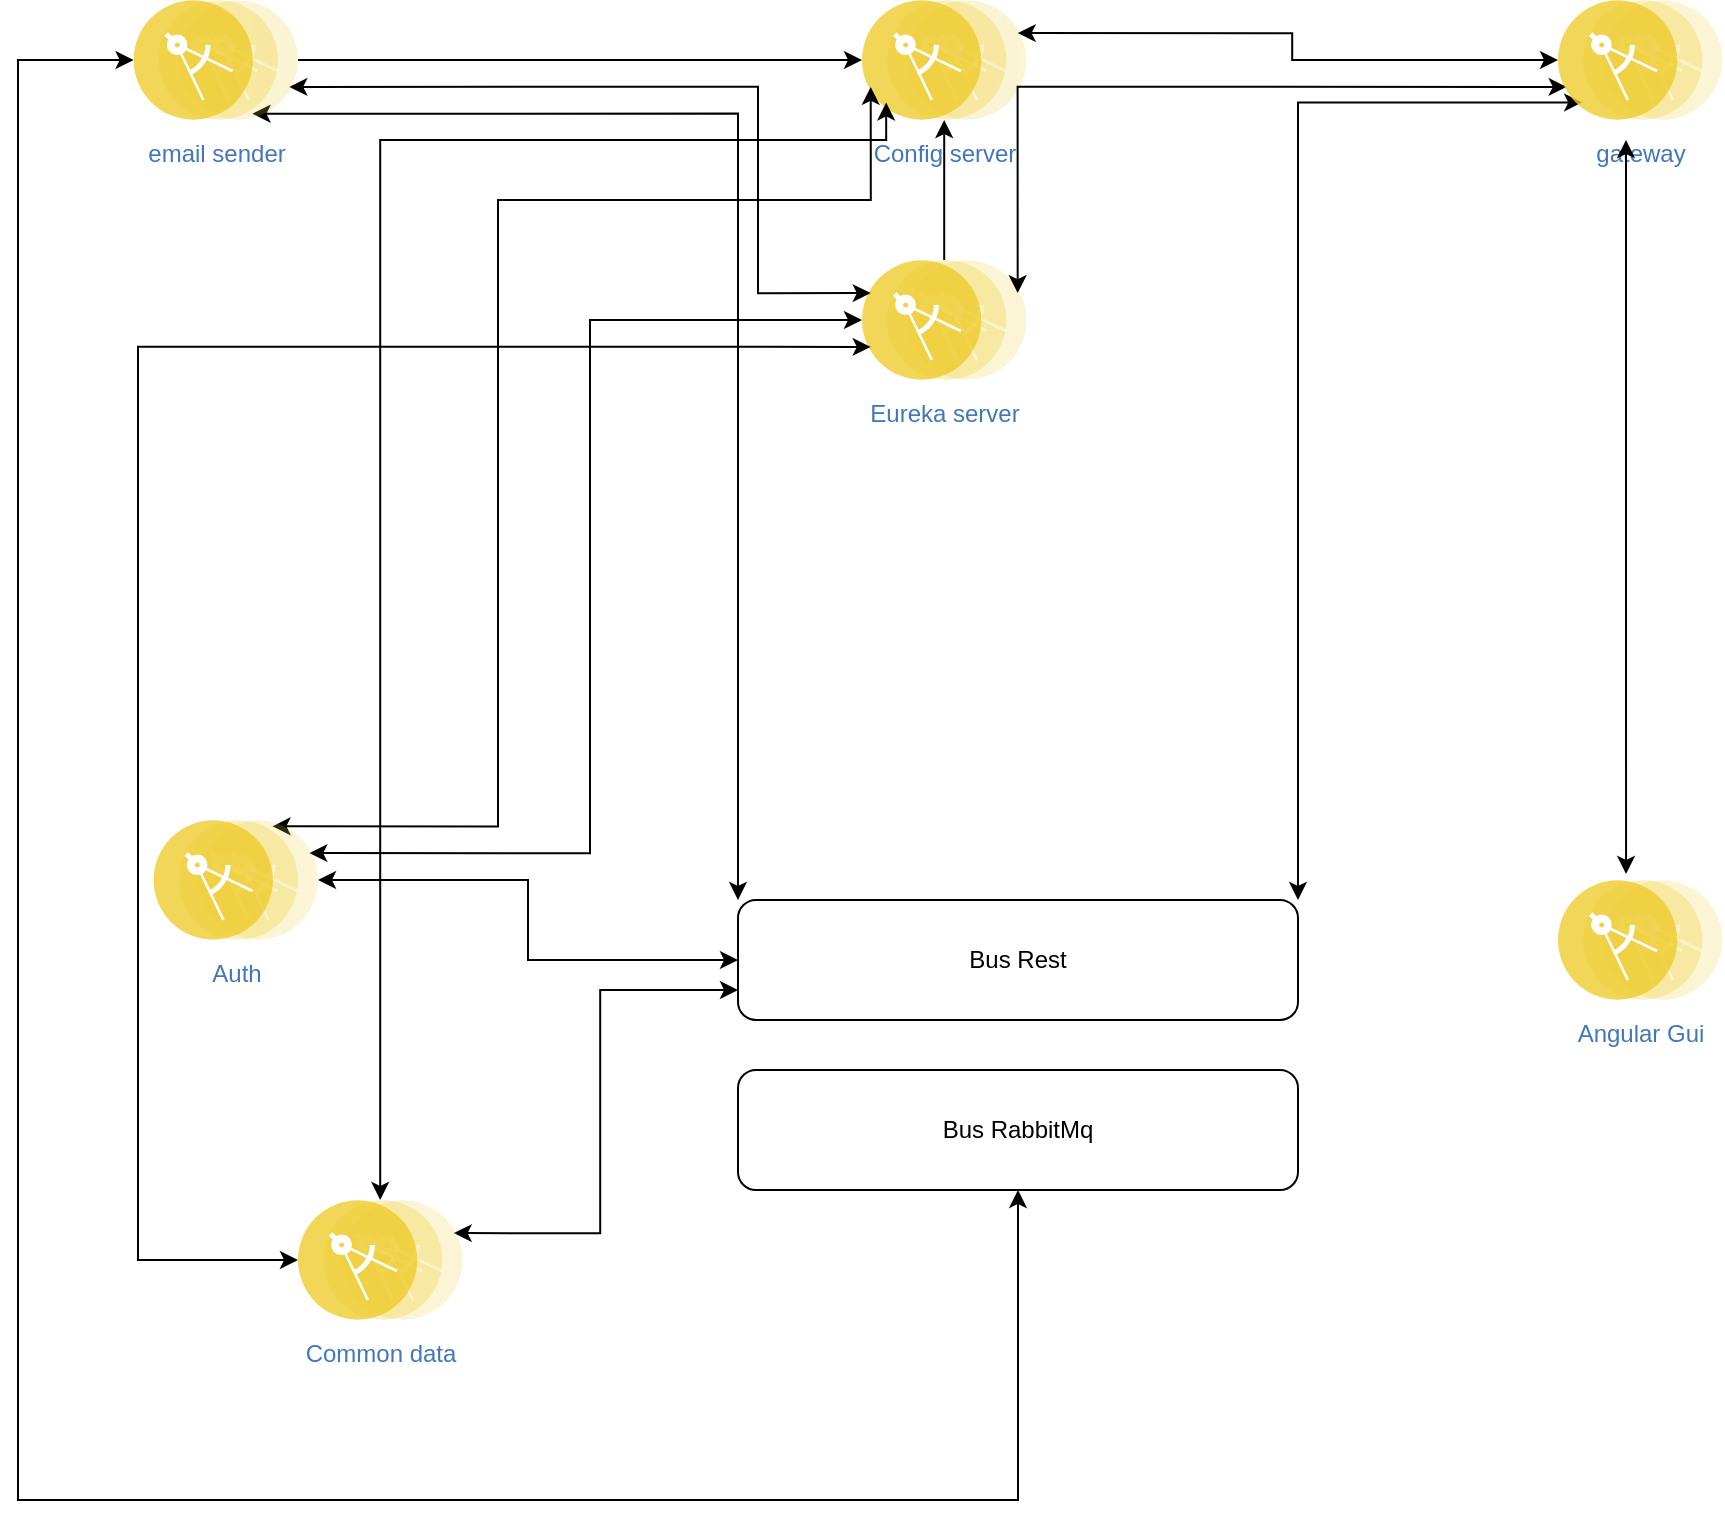 <mxfile version="13.7.0" type="github">
  <diagram id="GrUaVcMlBX8kDsU4qA1S" name="Page-1">
    <mxGraphModel dx="2249" dy="804" grid="1" gridSize="10" guides="1" tooltips="1" connect="1" arrows="1" fold="1" page="1" pageScale="1" pageWidth="827" pageHeight="1169" math="0" shadow="0">
      <root>
        <mxCell id="0" />
        <mxCell id="1" parent="0" />
        <mxCell id="40jVzZHvnFrucoZg_dZK-1" value="Config server" style="aspect=fixed;perimeter=ellipsePerimeter;html=1;align=center;shadow=0;dashed=0;fontColor=#4277BB;labelBackgroundColor=#ffffff;fontSize=12;spacingTop=3;image;image=img/lib/ibm/applications/microservice.svg;" vertex="1" parent="1">
          <mxGeometry x="372" y="20" width="82.2" height="60" as="geometry" />
        </mxCell>
        <mxCell id="40jVzZHvnFrucoZg_dZK-11" value="" style="edgeStyle=orthogonalEdgeStyle;rounded=0;orthogonalLoop=1;jettySize=auto;html=1;" edge="1" parent="1" source="40jVzZHvnFrucoZg_dZK-2" target="40jVzZHvnFrucoZg_dZK-1">
          <mxGeometry relative="1" as="geometry" />
        </mxCell>
        <mxCell id="40jVzZHvnFrucoZg_dZK-2" value="Eureka server" style="aspect=fixed;perimeter=ellipsePerimeter;html=1;align=center;shadow=0;dashed=0;fontColor=#4277BB;labelBackgroundColor=#ffffff;fontSize=12;spacingTop=3;image;image=img/lib/ibm/applications/microservice.svg;" vertex="1" parent="1">
          <mxGeometry x="372" y="150" width="82.2" height="60" as="geometry" />
        </mxCell>
        <mxCell id="40jVzZHvnFrucoZg_dZK-12" style="edgeStyle=orthogonalEdgeStyle;rounded=0;orthogonalLoop=1;jettySize=auto;html=1;exitX=1;exitY=0.5;exitDx=0;exitDy=0;entryX=0;entryY=0.5;entryDx=0;entryDy=0;" edge="1" parent="1" source="40jVzZHvnFrucoZg_dZK-4" target="40jVzZHvnFrucoZg_dZK-1">
          <mxGeometry relative="1" as="geometry" />
        </mxCell>
        <mxCell id="40jVzZHvnFrucoZg_dZK-13" style="edgeStyle=orthogonalEdgeStyle;rounded=0;orthogonalLoop=1;jettySize=auto;html=1;exitX=1;exitY=0.75;exitDx=0;exitDy=0;entryX=0;entryY=0.25;entryDx=0;entryDy=0;startArrow=classic;startFill=1;" edge="1" parent="1" source="40jVzZHvnFrucoZg_dZK-4" target="40jVzZHvnFrucoZg_dZK-2">
          <mxGeometry relative="1" as="geometry">
            <Array as="points">
              <mxPoint x="320" y="63" />
              <mxPoint x="320" y="167" />
            </Array>
          </mxGeometry>
        </mxCell>
        <mxCell id="40jVzZHvnFrucoZg_dZK-18" style="edgeStyle=orthogonalEdgeStyle;rounded=0;orthogonalLoop=1;jettySize=auto;html=1;exitX=0.75;exitY=1;exitDx=0;exitDy=0;entryX=0;entryY=0;entryDx=0;entryDy=0;startArrow=classic;startFill=1;" edge="1" parent="1" source="40jVzZHvnFrucoZg_dZK-4" target="40jVzZHvnFrucoZg_dZK-15">
          <mxGeometry relative="1" as="geometry" />
        </mxCell>
        <mxCell id="40jVzZHvnFrucoZg_dZK-30" style="edgeStyle=orthogonalEdgeStyle;rounded=0;orthogonalLoop=1;jettySize=auto;html=1;exitX=0;exitY=0.5;exitDx=0;exitDy=0;entryX=0.5;entryY=1;entryDx=0;entryDy=0;startArrow=classic;startFill=1;" edge="1" parent="1" source="40jVzZHvnFrucoZg_dZK-4" target="40jVzZHvnFrucoZg_dZK-16">
          <mxGeometry relative="1" as="geometry">
            <Array as="points">
              <mxPoint x="-50" y="50" />
              <mxPoint x="-50" y="770" />
              <mxPoint x="450" y="770" />
            </Array>
          </mxGeometry>
        </mxCell>
        <mxCell id="40jVzZHvnFrucoZg_dZK-4" value="email sender" style="aspect=fixed;perimeter=ellipsePerimeter;html=1;align=center;shadow=0;dashed=0;fontColor=#4277BB;labelBackgroundColor=#ffffff;fontSize=12;spacingTop=3;image;image=img/lib/ibm/applications/microservice.svg;" vertex="1" parent="1">
          <mxGeometry x="7.8" y="20" width="82.2" height="60" as="geometry" />
        </mxCell>
        <mxCell id="40jVzZHvnFrucoZg_dZK-22" style="edgeStyle=orthogonalEdgeStyle;rounded=0;orthogonalLoop=1;jettySize=auto;html=1;exitX=0;exitY=1;exitDx=0;exitDy=0;entryX=1;entryY=0;entryDx=0;entryDy=0;startArrow=classic;startFill=1;" edge="1" parent="1" source="40jVzZHvnFrucoZg_dZK-5" target="40jVzZHvnFrucoZg_dZK-15">
          <mxGeometry relative="1" as="geometry" />
        </mxCell>
        <mxCell id="40jVzZHvnFrucoZg_dZK-23" style="edgeStyle=orthogonalEdgeStyle;rounded=0;orthogonalLoop=1;jettySize=auto;html=1;exitX=0;exitY=0.5;exitDx=0;exitDy=0;entryX=1;entryY=0.25;entryDx=0;entryDy=0;startArrow=classic;startFill=1;" edge="1" parent="1" source="40jVzZHvnFrucoZg_dZK-5" target="40jVzZHvnFrucoZg_dZK-1">
          <mxGeometry relative="1" as="geometry" />
        </mxCell>
        <mxCell id="40jVzZHvnFrucoZg_dZK-24" style="edgeStyle=orthogonalEdgeStyle;rounded=0;orthogonalLoop=1;jettySize=auto;html=1;exitX=0;exitY=0.75;exitDx=0;exitDy=0;entryX=1;entryY=0.25;entryDx=0;entryDy=0;startArrow=classic;startFill=1;" edge="1" parent="1" source="40jVzZHvnFrucoZg_dZK-5" target="40jVzZHvnFrucoZg_dZK-2">
          <mxGeometry relative="1" as="geometry" />
        </mxCell>
        <mxCell id="40jVzZHvnFrucoZg_dZK-5" value="gateway" style="aspect=fixed;perimeter=ellipsePerimeter;html=1;align=center;shadow=0;dashed=0;fontColor=#4277BB;labelBackgroundColor=#ffffff;fontSize=12;spacingTop=3;image;image=img/lib/ibm/applications/microservice.svg;" vertex="1" parent="1">
          <mxGeometry x="720" y="20" width="82.2" height="60" as="geometry" />
        </mxCell>
        <mxCell id="40jVzZHvnFrucoZg_dZK-19" style="edgeStyle=orthogonalEdgeStyle;rounded=0;orthogonalLoop=1;jettySize=auto;html=1;exitX=1;exitY=0.5;exitDx=0;exitDy=0;entryX=0;entryY=0.5;entryDx=0;entryDy=0;startArrow=classic;startFill=1;" edge="1" parent="1" source="40jVzZHvnFrucoZg_dZK-6" target="40jVzZHvnFrucoZg_dZK-15">
          <mxGeometry relative="1" as="geometry" />
        </mxCell>
        <mxCell id="40jVzZHvnFrucoZg_dZK-25" style="edgeStyle=orthogonalEdgeStyle;rounded=0;orthogonalLoop=1;jettySize=auto;html=1;exitX=0.75;exitY=0;exitDx=0;exitDy=0;entryX=0;entryY=0.75;entryDx=0;entryDy=0;startArrow=classic;startFill=1;" edge="1" parent="1" source="40jVzZHvnFrucoZg_dZK-6" target="40jVzZHvnFrucoZg_dZK-1">
          <mxGeometry relative="1" as="geometry">
            <Array as="points">
              <mxPoint x="190" y="433" />
              <mxPoint x="190" y="120" />
              <mxPoint x="376" y="120" />
            </Array>
          </mxGeometry>
        </mxCell>
        <mxCell id="40jVzZHvnFrucoZg_dZK-26" style="edgeStyle=orthogonalEdgeStyle;rounded=0;orthogonalLoop=1;jettySize=auto;html=1;exitX=1;exitY=0.25;exitDx=0;exitDy=0;entryX=0;entryY=0.5;entryDx=0;entryDy=0;startArrow=classic;startFill=1;" edge="1" parent="1" source="40jVzZHvnFrucoZg_dZK-6" target="40jVzZHvnFrucoZg_dZK-2">
          <mxGeometry relative="1" as="geometry" />
        </mxCell>
        <mxCell id="40jVzZHvnFrucoZg_dZK-6" value="Auth" style="aspect=fixed;perimeter=ellipsePerimeter;html=1;align=center;shadow=0;dashed=0;fontColor=#4277BB;labelBackgroundColor=#ffffff;fontSize=12;spacingTop=3;image;image=img/lib/ibm/applications/microservice.svg;" vertex="1" parent="1">
          <mxGeometry x="17.8" y="430" width="82.2" height="60" as="geometry" />
        </mxCell>
        <mxCell id="40jVzZHvnFrucoZg_dZK-21" style="edgeStyle=orthogonalEdgeStyle;rounded=0;orthogonalLoop=1;jettySize=auto;html=1;exitX=0.414;exitY=-0.05;exitDx=0;exitDy=0;startArrow=classic;startFill=1;exitPerimeter=0;" edge="1" parent="1" source="40jVzZHvnFrucoZg_dZK-7">
          <mxGeometry relative="1" as="geometry">
            <mxPoint x="754" y="90" as="targetPoint" />
          </mxGeometry>
        </mxCell>
        <mxCell id="40jVzZHvnFrucoZg_dZK-7" value="Angular Gui" style="aspect=fixed;perimeter=ellipsePerimeter;html=1;align=center;shadow=0;dashed=0;fontColor=#4277BB;labelBackgroundColor=#ffffff;fontSize=12;spacingTop=3;image;image=img/lib/ibm/applications/microservice.svg;" vertex="1" parent="1">
          <mxGeometry x="720" y="460" width="82.2" height="60" as="geometry" />
        </mxCell>
        <mxCell id="40jVzZHvnFrucoZg_dZK-20" style="edgeStyle=orthogonalEdgeStyle;rounded=0;orthogonalLoop=1;jettySize=auto;html=1;exitX=1;exitY=0.25;exitDx=0;exitDy=0;entryX=0;entryY=0.75;entryDx=0;entryDy=0;startArrow=classic;startFill=1;" edge="1" parent="1" source="40jVzZHvnFrucoZg_dZK-8" target="40jVzZHvnFrucoZg_dZK-15">
          <mxGeometry relative="1" as="geometry" />
        </mxCell>
        <mxCell id="40jVzZHvnFrucoZg_dZK-27" style="edgeStyle=orthogonalEdgeStyle;rounded=0;orthogonalLoop=1;jettySize=auto;html=1;exitX=0.5;exitY=0;exitDx=0;exitDy=0;entryX=0;entryY=1;entryDx=0;entryDy=0;startArrow=classic;startFill=1;" edge="1" parent="1" source="40jVzZHvnFrucoZg_dZK-8" target="40jVzZHvnFrucoZg_dZK-1">
          <mxGeometry relative="1" as="geometry">
            <Array as="points">
              <mxPoint x="131" y="90" />
              <mxPoint x="384" y="90" />
            </Array>
          </mxGeometry>
        </mxCell>
        <mxCell id="40jVzZHvnFrucoZg_dZK-28" style="edgeStyle=orthogonalEdgeStyle;rounded=0;orthogonalLoop=1;jettySize=auto;html=1;exitX=0;exitY=0.5;exitDx=0;exitDy=0;entryX=0;entryY=0.75;entryDx=0;entryDy=0;startArrow=classic;startFill=1;" edge="1" parent="1" source="40jVzZHvnFrucoZg_dZK-8" target="40jVzZHvnFrucoZg_dZK-2">
          <mxGeometry relative="1" as="geometry">
            <Array as="points">
              <mxPoint x="10" y="650" />
              <mxPoint x="10" y="193" />
            </Array>
          </mxGeometry>
        </mxCell>
        <mxCell id="40jVzZHvnFrucoZg_dZK-8" value="Common data" style="aspect=fixed;perimeter=ellipsePerimeter;html=1;align=center;shadow=0;dashed=0;fontColor=#4277BB;labelBackgroundColor=#ffffff;fontSize=12;spacingTop=3;image;image=img/lib/ibm/applications/microservice.svg;" vertex="1" parent="1">
          <mxGeometry x="90" y="620" width="82.2" height="60" as="geometry" />
        </mxCell>
        <mxCell id="40jVzZHvnFrucoZg_dZK-15" value="Bus Rest" style="rounded=1;whiteSpace=wrap;html=1;" vertex="1" parent="1">
          <mxGeometry x="310" y="470" width="280" height="60" as="geometry" />
        </mxCell>
        <mxCell id="40jVzZHvnFrucoZg_dZK-16" value="Bus RabbitMq" style="rounded=1;whiteSpace=wrap;html=1;" vertex="1" parent="1">
          <mxGeometry x="310" y="555" width="280" height="60" as="geometry" />
        </mxCell>
      </root>
    </mxGraphModel>
  </diagram>
</mxfile>
